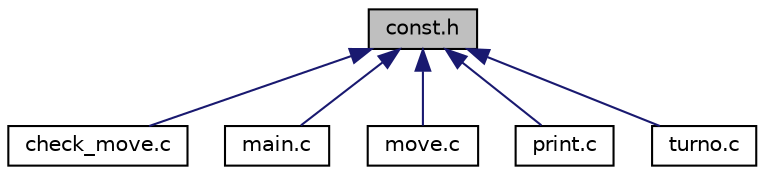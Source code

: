 digraph "const.h"
{
 // LATEX_PDF_SIZE
  edge [fontname="Helvetica",fontsize="10",labelfontname="Helvetica",labelfontsize="10"];
  node [fontname="Helvetica",fontsize="10",shape=record];
  Node1 [label="const.h",height=0.2,width=0.4,color="black", fillcolor="grey75", style="filled", fontcolor="black",tooltip="Costanti utilizzate nel progetto."];
  Node1 -> Node2 [dir="back",color="midnightblue",fontsize="10",style="solid",fontname="Helvetica"];
  Node2 [label="check_move.c",height=0.2,width=0.4,color="black", fillcolor="white", style="filled",URL="$check__move_8c.html",tooltip="Funzioni che controllano se le pedine sono selezionabili, se hanno mangiate obbligatorie e se si poss..."];
  Node1 -> Node3 [dir="back",color="midnightblue",fontsize="10",style="solid",fontname="Helvetica"];
  Node3 [label="main.c",height=0.2,width=0.4,color="black", fillcolor="white", style="filled",URL="$main_8c.html",tooltip="MAIN."];
  Node1 -> Node4 [dir="back",color="midnightblue",fontsize="10",style="solid",fontname="Helvetica"];
  Node4 [label="move.c",height=0.2,width=0.4,color="black", fillcolor="white", style="filled",URL="$move_8c.html",tooltip="Funzione che permette di far muovere le pedine."];
  Node1 -> Node5 [dir="back",color="midnightblue",fontsize="10",style="solid",fontname="Helvetica"];
  Node5 [label="print.c",height=0.2,width=0.4,color="black", fillcolor="white", style="filled",URL="$print_8c.html",tooltip="Funzioni che stampano la tavola da gioco con le pedine."];
  Node1 -> Node6 [dir="back",color="midnightblue",fontsize="10",style="solid",fontname="Helvetica"];
  Node6 [label="turno.c",height=0.2,width=0.4,color="black", fillcolor="white", style="filled",URL="$turno_8c.html",tooltip="Funzione che permette di cambiare turno."];
}
